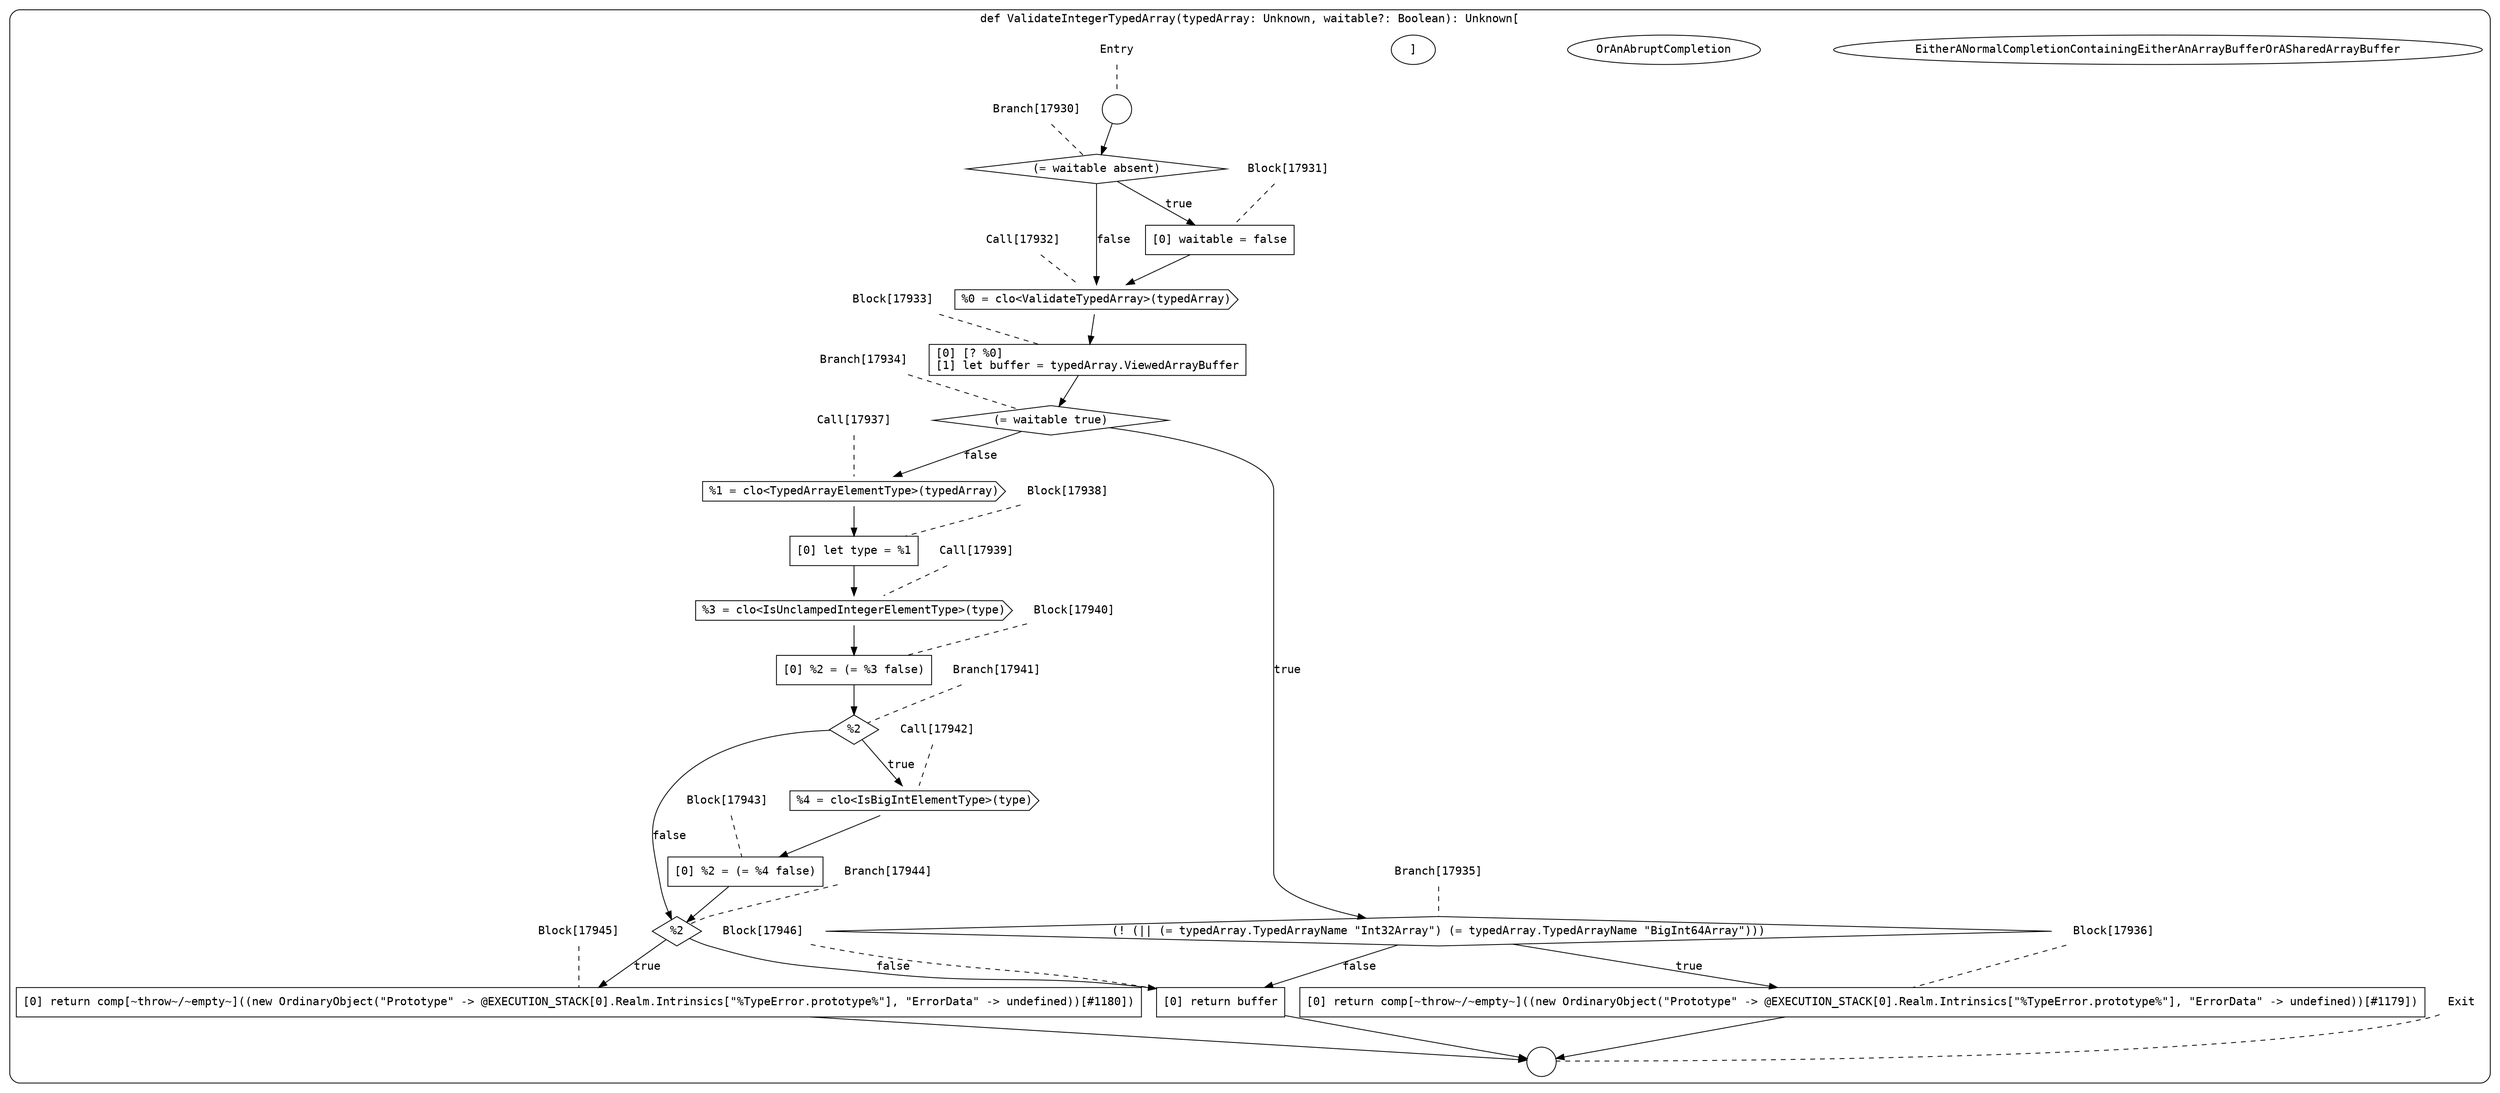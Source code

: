 digraph {
  graph [fontname = "Consolas"]
  node [fontname = "Consolas"]
  edge [fontname = "Consolas"]
  subgraph cluster2520 {
    label = "def ValidateIntegerTypedArray(typedArray: Unknown, waitable?: Boolean): Unknown["EitherANormalCompletionContainingEitherAnArrayBufferOrASharedArrayBuffer,OrAnAbruptCompletion"]"
    style = rounded
    cluster2520_entry_name [shape=none, label=<<font color="black">Entry</font>>]
    cluster2520_entry_name -> cluster2520_entry [arrowhead=none, color="black", style=dashed]
    cluster2520_entry [shape=circle label=" " color="black" fillcolor="white" style=filled]
    cluster2520_entry -> node17930 [color="black"]
    cluster2520_exit_name [shape=none, label=<<font color="black">Exit</font>>]
    cluster2520_exit_name -> cluster2520_exit [arrowhead=none, color="black", style=dashed]
    cluster2520_exit [shape=circle label=" " color="black" fillcolor="white" style=filled]
    node17930_name [shape=none, label=<<font color="black">Branch[17930]</font>>]
    node17930_name -> node17930 [arrowhead=none, color="black", style=dashed]
    node17930 [shape=diamond, label=<<font color="black">(= waitable absent)</font>> color="black" fillcolor="white", style=filled]
    node17930 -> node17931 [label=<<font color="black">true</font>> color="black"]
    node17930 -> node17932 [label=<<font color="black">false</font>> color="black"]
    node17931_name [shape=none, label=<<font color="black">Block[17931]</font>>]
    node17931_name -> node17931 [arrowhead=none, color="black", style=dashed]
    node17931 [shape=box, label=<<font color="black">[0] waitable = false<BR ALIGN="LEFT"/></font>> color="black" fillcolor="white", style=filled]
    node17931 -> node17932 [color="black"]
    node17932_name [shape=none, label=<<font color="black">Call[17932]</font>>]
    node17932_name -> node17932 [arrowhead=none, color="black", style=dashed]
    node17932 [shape=cds, label=<<font color="black">%0 = clo&lt;ValidateTypedArray&gt;(typedArray)</font>> color="black" fillcolor="white", style=filled]
    node17932 -> node17933 [color="black"]
    node17933_name [shape=none, label=<<font color="black">Block[17933]</font>>]
    node17933_name -> node17933 [arrowhead=none, color="black", style=dashed]
    node17933 [shape=box, label=<<font color="black">[0] [? %0]<BR ALIGN="LEFT"/>[1] let buffer = typedArray.ViewedArrayBuffer<BR ALIGN="LEFT"/></font>> color="black" fillcolor="white", style=filled]
    node17933 -> node17934 [color="black"]
    node17934_name [shape=none, label=<<font color="black">Branch[17934]</font>>]
    node17934_name -> node17934 [arrowhead=none, color="black", style=dashed]
    node17934 [shape=diamond, label=<<font color="black">(= waitable true)</font>> color="black" fillcolor="white", style=filled]
    node17934 -> node17935 [label=<<font color="black">true</font>> color="black"]
    node17934 -> node17937 [label=<<font color="black">false</font>> color="black"]
    node17935_name [shape=none, label=<<font color="black">Branch[17935]</font>>]
    node17935_name -> node17935 [arrowhead=none, color="black", style=dashed]
    node17935 [shape=diamond, label=<<font color="black">(! (|| (= typedArray.TypedArrayName &quot;Int32Array&quot;) (= typedArray.TypedArrayName &quot;BigInt64Array&quot;)))</font>> color="black" fillcolor="white", style=filled]
    node17935 -> node17936 [label=<<font color="black">true</font>> color="black"]
    node17935 -> node17946 [label=<<font color="black">false</font>> color="black"]
    node17937_name [shape=none, label=<<font color="black">Call[17937]</font>>]
    node17937_name -> node17937 [arrowhead=none, color="black", style=dashed]
    node17937 [shape=cds, label=<<font color="black">%1 = clo&lt;TypedArrayElementType&gt;(typedArray)</font>> color="black" fillcolor="white", style=filled]
    node17937 -> node17938 [color="black"]
    node17936_name [shape=none, label=<<font color="black">Block[17936]</font>>]
    node17936_name -> node17936 [arrowhead=none, color="black", style=dashed]
    node17936 [shape=box, label=<<font color="black">[0] return comp[~throw~/~empty~]((new OrdinaryObject(&quot;Prototype&quot; -&gt; @EXECUTION_STACK[0].Realm.Intrinsics[&quot;%TypeError.prototype%&quot;], &quot;ErrorData&quot; -&gt; undefined))[#1179])<BR ALIGN="LEFT"/></font>> color="black" fillcolor="white", style=filled]
    node17936 -> cluster2520_exit [color="black"]
    node17946_name [shape=none, label=<<font color="black">Block[17946]</font>>]
    node17946_name -> node17946 [arrowhead=none, color="black", style=dashed]
    node17946 [shape=box, label=<<font color="black">[0] return buffer<BR ALIGN="LEFT"/></font>> color="black" fillcolor="white", style=filled]
    node17946 -> cluster2520_exit [color="black"]
    node17938_name [shape=none, label=<<font color="black">Block[17938]</font>>]
    node17938_name -> node17938 [arrowhead=none, color="black", style=dashed]
    node17938 [shape=box, label=<<font color="black">[0] let type = %1<BR ALIGN="LEFT"/></font>> color="black" fillcolor="white", style=filled]
    node17938 -> node17939 [color="black"]
    node17939_name [shape=none, label=<<font color="black">Call[17939]</font>>]
    node17939_name -> node17939 [arrowhead=none, color="black", style=dashed]
    node17939 [shape=cds, label=<<font color="black">%3 = clo&lt;IsUnclampedIntegerElementType&gt;(type)</font>> color="black" fillcolor="white", style=filled]
    node17939 -> node17940 [color="black"]
    node17940_name [shape=none, label=<<font color="black">Block[17940]</font>>]
    node17940_name -> node17940 [arrowhead=none, color="black", style=dashed]
    node17940 [shape=box, label=<<font color="black">[0] %2 = (= %3 false)<BR ALIGN="LEFT"/></font>> color="black" fillcolor="white", style=filled]
    node17940 -> node17941 [color="black"]
    node17941_name [shape=none, label=<<font color="black">Branch[17941]</font>>]
    node17941_name -> node17941 [arrowhead=none, color="black", style=dashed]
    node17941 [shape=diamond, label=<<font color="black">%2</font>> color="black" fillcolor="white", style=filled]
    node17941 -> node17942 [label=<<font color="black">true</font>> color="black"]
    node17941 -> node17944 [label=<<font color="black">false</font>> color="black"]
    node17942_name [shape=none, label=<<font color="black">Call[17942]</font>>]
    node17942_name -> node17942 [arrowhead=none, color="black", style=dashed]
    node17942 [shape=cds, label=<<font color="black">%4 = clo&lt;IsBigIntElementType&gt;(type)</font>> color="black" fillcolor="white", style=filled]
    node17942 -> node17943 [color="black"]
    node17944_name [shape=none, label=<<font color="black">Branch[17944]</font>>]
    node17944_name -> node17944 [arrowhead=none, color="black", style=dashed]
    node17944 [shape=diamond, label=<<font color="black">%2</font>> color="black" fillcolor="white", style=filled]
    node17944 -> node17945 [label=<<font color="black">true</font>> color="black"]
    node17944 -> node17946 [label=<<font color="black">false</font>> color="black"]
    node17943_name [shape=none, label=<<font color="black">Block[17943]</font>>]
    node17943_name -> node17943 [arrowhead=none, color="black", style=dashed]
    node17943 [shape=box, label=<<font color="black">[0] %2 = (= %4 false)<BR ALIGN="LEFT"/></font>> color="black" fillcolor="white", style=filled]
    node17943 -> node17944 [color="black"]
    node17945_name [shape=none, label=<<font color="black">Block[17945]</font>>]
    node17945_name -> node17945 [arrowhead=none, color="black", style=dashed]
    node17945 [shape=box, label=<<font color="black">[0] return comp[~throw~/~empty~]((new OrdinaryObject(&quot;Prototype&quot; -&gt; @EXECUTION_STACK[0].Realm.Intrinsics[&quot;%TypeError.prototype%&quot;], &quot;ErrorData&quot; -&gt; undefined))[#1180])<BR ALIGN="LEFT"/></font>> color="black" fillcolor="white", style=filled]
    node17945 -> cluster2520_exit [color="black"]
  }
}